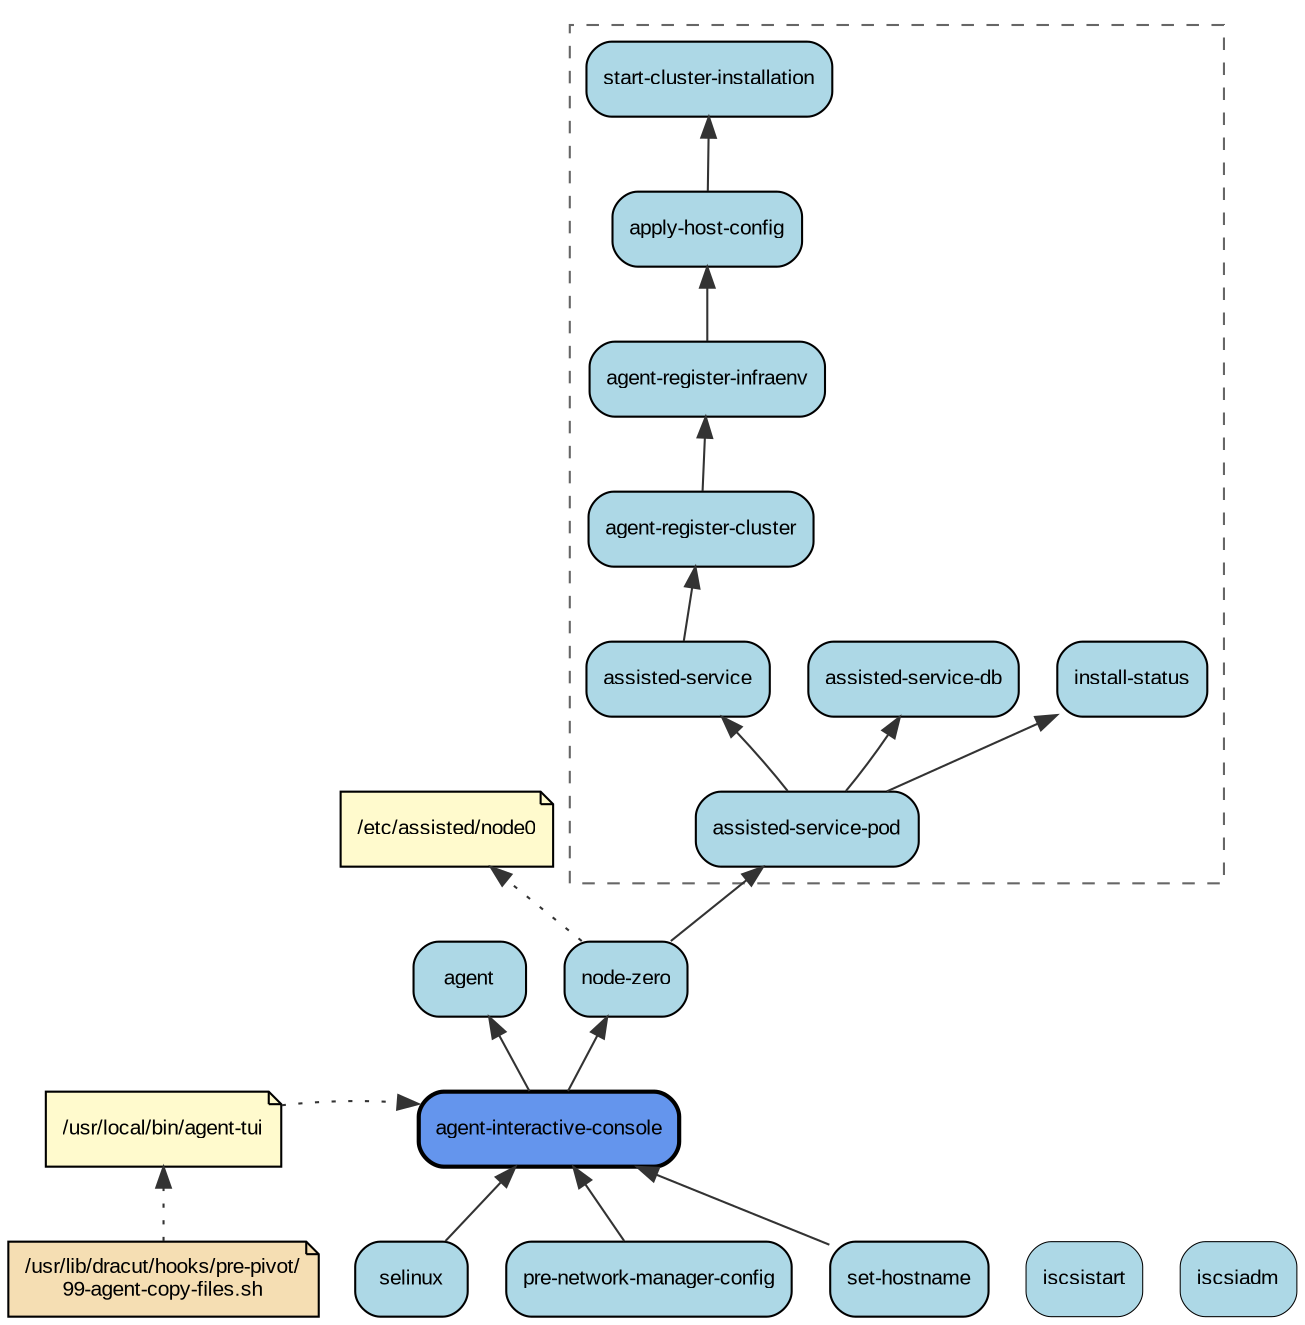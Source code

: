 digraph agent_installer_services_install_workflow {
    rankdir=BT;
    ranksep=0.5;
    node [shape=box, style="rounded,filled", fillcolor="#ADD8E6", fontname="Arial", fontsize=10, penwidth=1];
    edge [color="#333333"];

    // Bottom row - foundation services
    {
        node [fillcolor="#ADD8E6"];
        selinux [label="selinux"];
        pre_network_manager_config [label="pre-network-manager-config"];
        set_hostname [label="set-hostname"];
        iscsistart [label="iscsistart", penwidth=0.5];
        iscsiadm [label="iscsiadm", penwidth=0.5];
    }

    // Files (document style)
    node [shape=note, fillcolor="#FFFACD"];
    agent_tui_bin [label="/usr/local/bin/agent-tui"];
    copy_files_hook [label="/usr/lib/dracut/hooks/pre-pivot/\n99-agent-copy-files.sh", fillcolor="#F5DEB3"];
    node0_file [label="/etc/assisted/node0"];

    // Middle services
    node [shape=box, style="rounded,filled", fillcolor="#ADD8E6", penwidth=1];
    agent_interactive_console [label="agent-interactive-console", fillcolor="#6495ED", penwidth=2];
    agent [label="agent"];
    node_zero [label="node-zero"];

    // Assisted service pod (subgraph cluster)
    subgraph cluster_pod {
        label="";
        style=dashed;
        color="#666666";
        fillcolor="#FFFFFF";

        assisted_service_pod [label="assisted-service-pod", fillcolor="#ADD8E6"];
        assisted_service [label="assisted-service", fillcolor="#ADD8E6"];
        assisted_service_db [label="assisted-service-db", fillcolor="#ADD8E6"];
        install_status [label="install-status", fillcolor="#ADD8E6"];
        agent_register_cluster [label="agent-register-cluster", fillcolor="#ADD8E6"];
        agent_register_infraenv [label="agent-register-infraenv", fillcolor="#ADD8E6"];
        apply_host_config [label="apply-host-config", fillcolor="#ADD8E6"];
        start_cluster_installation [label="start-cluster-installation", fillcolor="#ADD8E6"];

        assisted_service_pod -> assisted_service [style=invis];
        assisted_service_pod -> assisted_service_db [style=invis];
    }

    // Dependencies (bottom to top flow)

    // File preparation (initramfs phase on the left)
    copy_files_hook -> agent_tui_bin [style=dotted, weight=10];
    agent_tui_bin -> agent_interactive_console [style=dotted, weight=1];

    // Interactive console branches
    selinux -> agent_interactive_console;
    pre_network_manager_config -> agent_interactive_console;
    set_hostname -> agent_interactive_console;
    agent_interactive_console -> agent;
    agent_interactive_console -> node_zero;

    // Node zero creates file and starts pod
    node_zero -> node0_file [style=dotted];
    node_zero -> assisted_service_pod;

    // Pod relationships
    assisted_service_pod -> install_status;
    assisted_service_pod -> assisted_service [constraint=false];
    assisted_service_pod -> assisted_service_db [constraint=false];

    // Registration and installation chain
    assisted_service -> agent_register_cluster;
    agent_register_cluster -> agent_register_infraenv;
    agent_register_infraenv -> apply_host_config;
    apply_host_config -> start_cluster_installation;

    // Rank constraints for better layout
    {rank=same; selinux; pre_network_manager_config; set_hostname; iscsistart; iscsiadm;}
    {rank=same; copy_files_hook;}
    {rank=same; agent_tui_bin; agent_interactive_console;}
    {rank=same; agent; node_zero;}

    // Force left-to-right ordering within ranks
    agent_tui_bin -> agent_interactive_console [style=invis, constraint=false];
}
